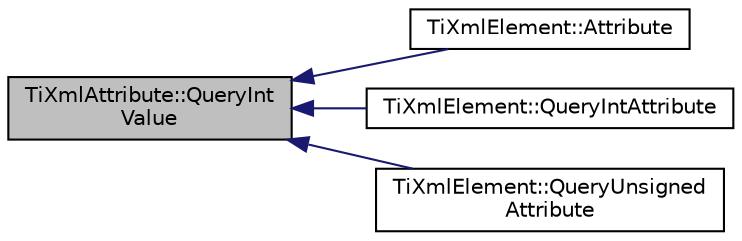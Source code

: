 digraph "TiXmlAttribute::QueryIntValue"
{
  edge [fontname="Helvetica",fontsize="10",labelfontname="Helvetica",labelfontsize="10"];
  node [fontname="Helvetica",fontsize="10",shape=record];
  rankdir="LR";
  Node1 [label="TiXmlAttribute::QueryInt\lValue",height=0.2,width=0.4,color="black", fillcolor="grey75", style="filled" fontcolor="black"];
  Node1 -> Node2 [dir="back",color="midnightblue",fontsize="10",style="solid",fontname="Helvetica"];
  Node2 [label="TiXmlElement::Attribute",height=0.2,width=0.4,color="black", fillcolor="white", style="filled",URL="$class_ti_xml_element.html#aa9192e80567b5042dbded80b78c44339"];
  Node1 -> Node3 [dir="back",color="midnightblue",fontsize="10",style="solid",fontname="Helvetica"];
  Node3 [label="TiXmlElement::QueryIntAttribute",height=0.2,width=0.4,color="black", fillcolor="white", style="filled",URL="$class_ti_xml_element.html#aea0bfe471380f281c5945770ddbf52b9"];
  Node1 -> Node4 [dir="back",color="midnightblue",fontsize="10",style="solid",fontname="Helvetica"];
  Node4 [label="TiXmlElement::QueryUnsigned\lAttribute",height=0.2,width=0.4,color="black", fillcolor="white", style="filled",URL="$class_ti_xml_element.html#ae48df644f890ab86fa19839ac401f00d",tooltip="QueryUnsignedAttribute examines the attribute - see QueryIntAttribute(). "];
}
